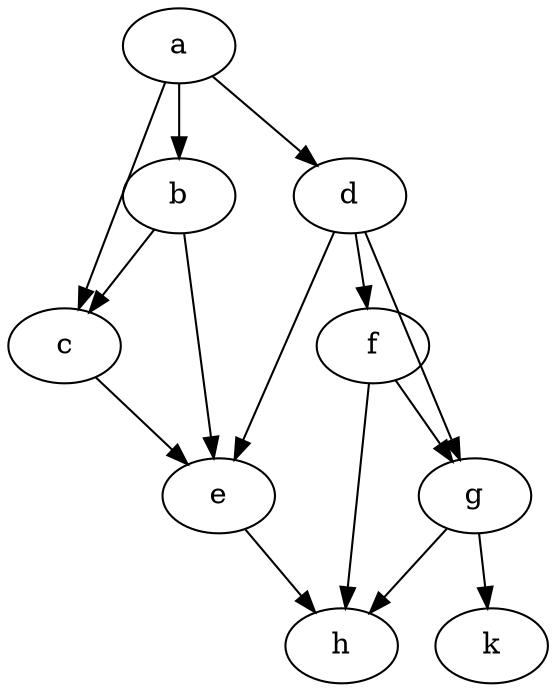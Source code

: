 digraph {
    splines = false;
    a -> { b c d };
    b -> { c e };
    c -> { e };
    d -> { e f g };
    e -> h;
    f -> { h g };
    g -> { h k };
}